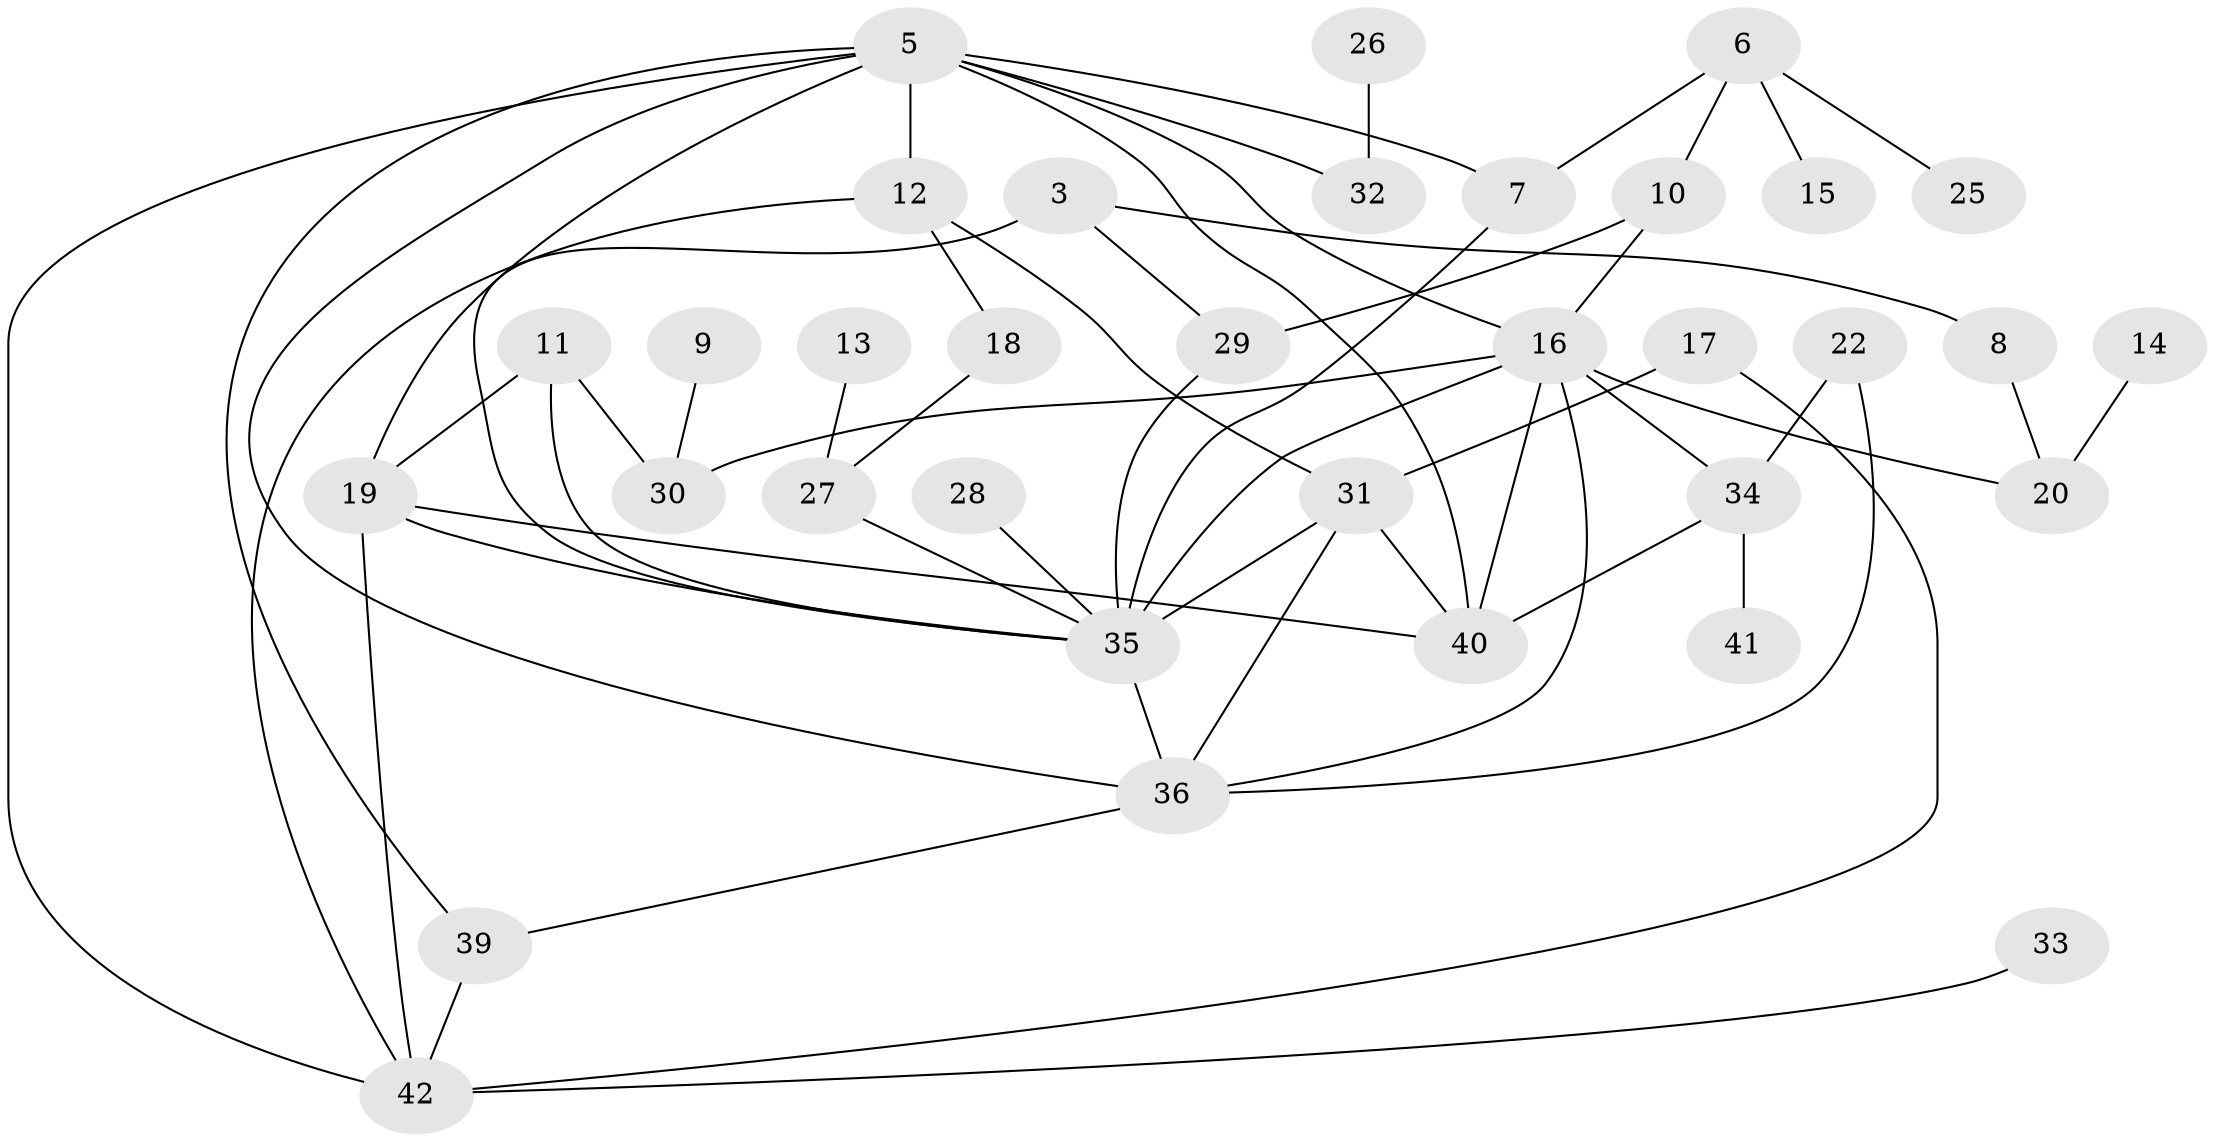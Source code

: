 // original degree distribution, {2: 0.23809523809523808, 5: 0.09523809523809523, 6: 0.047619047619047616, 4: 0.10714285714285714, 3: 0.17857142857142858, 0: 0.08333333333333333, 1: 0.25}
// Generated by graph-tools (version 1.1) at 2025/35/03/04/25 23:35:54]
// undirected, 34 vertices, 56 edges
graph export_dot {
  node [color=gray90,style=filled];
  3;
  5;
  6;
  7;
  8;
  9;
  10;
  11;
  12;
  13;
  14;
  15;
  16;
  17;
  18;
  19;
  20;
  22;
  25;
  26;
  27;
  28;
  29;
  30;
  31;
  32;
  33;
  34;
  35;
  36;
  39;
  40;
  41;
  42;
  3 -- 8 [weight=1.0];
  3 -- 29 [weight=1.0];
  3 -- 35 [weight=1.0];
  5 -- 7 [weight=1.0];
  5 -- 12 [weight=2.0];
  5 -- 16 [weight=1.0];
  5 -- 19 [weight=1.0];
  5 -- 32 [weight=1.0];
  5 -- 36 [weight=1.0];
  5 -- 39 [weight=1.0];
  5 -- 40 [weight=1.0];
  5 -- 42 [weight=1.0];
  6 -- 7 [weight=1.0];
  6 -- 10 [weight=1.0];
  6 -- 15 [weight=1.0];
  6 -- 25 [weight=1.0];
  7 -- 35 [weight=1.0];
  8 -- 20 [weight=1.0];
  9 -- 30 [weight=1.0];
  10 -- 16 [weight=1.0];
  10 -- 29 [weight=1.0];
  11 -- 19 [weight=1.0];
  11 -- 30 [weight=1.0];
  11 -- 35 [weight=1.0];
  12 -- 18 [weight=1.0];
  12 -- 31 [weight=1.0];
  12 -- 42 [weight=1.0];
  13 -- 27 [weight=1.0];
  14 -- 20 [weight=1.0];
  16 -- 20 [weight=1.0];
  16 -- 30 [weight=1.0];
  16 -- 34 [weight=1.0];
  16 -- 35 [weight=1.0];
  16 -- 36 [weight=1.0];
  16 -- 40 [weight=1.0];
  17 -- 31 [weight=1.0];
  17 -- 42 [weight=1.0];
  18 -- 27 [weight=1.0];
  19 -- 35 [weight=1.0];
  19 -- 40 [weight=1.0];
  19 -- 42 [weight=1.0];
  22 -- 34 [weight=1.0];
  22 -- 36 [weight=1.0];
  26 -- 32 [weight=1.0];
  27 -- 35 [weight=2.0];
  28 -- 35 [weight=1.0];
  29 -- 35 [weight=1.0];
  31 -- 35 [weight=4.0];
  31 -- 36 [weight=1.0];
  31 -- 40 [weight=1.0];
  33 -- 42 [weight=1.0];
  34 -- 40 [weight=1.0];
  34 -- 41 [weight=1.0];
  35 -- 36 [weight=1.0];
  36 -- 39 [weight=1.0];
  39 -- 42 [weight=1.0];
}

